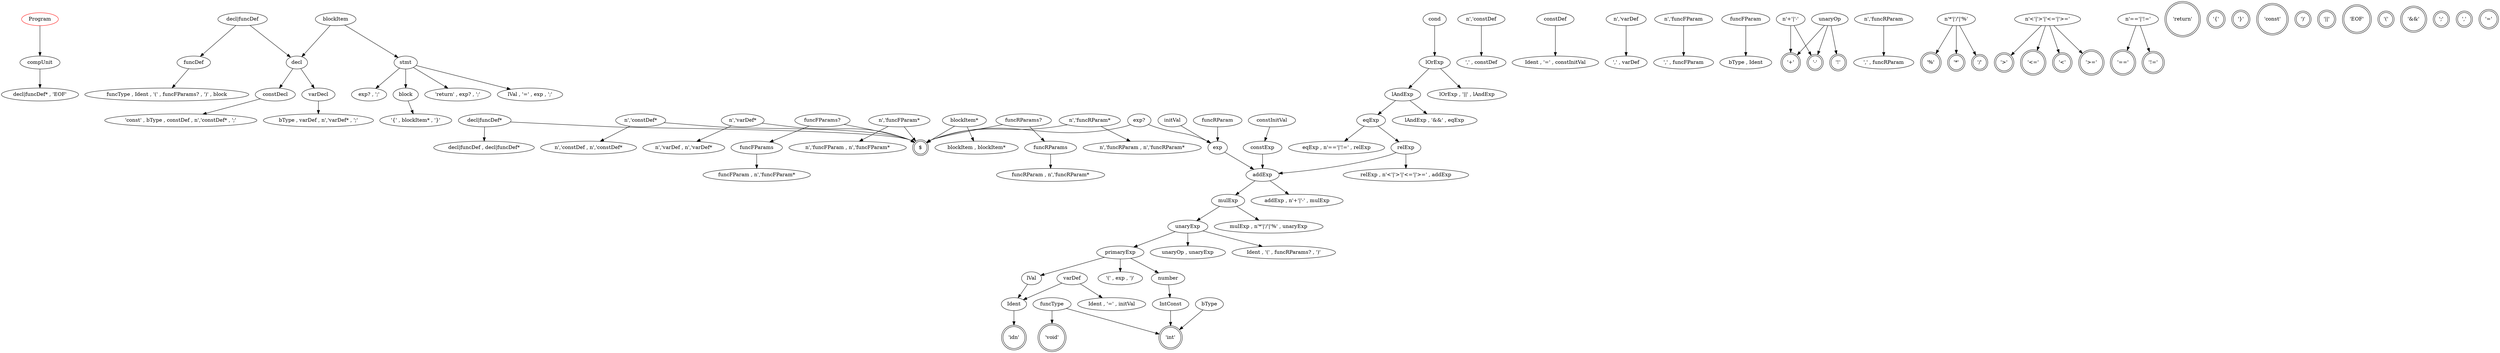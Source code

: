 // graph_grammar
digraph {
	Program -> compUnit
	"decl|funcDef" -> decl
	"decl|funcDef" -> funcDef
	"decl|funcDef*" -> "decl|funcDef , decl|funcDef*"
	"decl|funcDef*" -> "$"
	compUnit -> "decl|funcDef* , 'EOF'"
	decl -> varDecl
	decl -> constDecl
	"n','constDef" -> "',' , constDef"
	"n','constDef*" -> "n','constDef , n','constDef*"
	"n','constDef*" -> "$"
	constDecl -> "'const' , bType , constDef , n','constDef* , ';'"
	bType -> "'int'"
	constDef -> "Ident , '=' , constInitVal"
	constInitVal -> constExp
	"n','varDef" -> "',' , varDef"
	"n','varDef*" -> "n','varDef , n','varDef*"
	"n','varDef*" -> "$"
	varDecl -> "bType , varDef , n','varDef* , ';'"
	varDef -> Ident
	varDef -> "Ident , '=' , initVal"
	initVal -> exp
	"funcFParams?" -> funcFParams
	"funcFParams?" -> "$"
	funcDef -> "funcType , Ident , '(' , funcFParams? , ')' , block"
	funcType -> "'void'"
	funcType -> "'int'"
	"n','funcFParam" -> "',' , funcFParam"
	"n','funcFParam*" -> "n','funcFParam , n','funcFParam*"
	"n','funcFParam*" -> "$"
	funcFParams -> "funcFParam , n','funcFParam*"
	funcFParam -> "bType , Ident"
	blockItem -> decl
	blockItem -> stmt
	"blockItem*" -> "blockItem , blockItem*"
	"blockItem*" -> "$"
	block -> "'{' , blockItem* , '}'"
	"exp?" -> exp
	"exp?" -> "$"
	stmt -> "'return' , exp? , ';'"
	stmt -> "lVal , '=' , exp , ';'"
	stmt -> block
	stmt -> "exp? , ';'"
	exp -> addExp
	cond -> lOrExp
	lVal -> Ident
	primaryExp -> "'(' , exp , ')'"
	primaryExp -> number
	primaryExp -> lVal
	number -> IntConst
	"funcRParams?" -> funcRParams
	"funcRParams?" -> "$"
	unaryExp -> "unaryOp , unaryExp"
	unaryExp -> primaryExp
	unaryExp -> "Ident , '(' , funcRParams? , ')'"
	unaryOp -> "'-'"
	unaryOp -> "'+'"
	unaryOp -> "'!'"
	"n','funcRParam" -> "',' , funcRParam"
	"n','funcRParam*" -> "n','funcRParam , n','funcRParam*"
	"n','funcRParam*" -> "$"
	funcRParams -> "funcRParam , n','funcRParam*"
	funcRParam -> exp
	"n'*'|'/'|'%'" -> "'%'"
	"n'*'|'/'|'%'" -> "'*'"
	"n'*'|'/'|'%'" -> "'/'"
	mulExp -> "mulExp , n'*'|'/'|'%' , unaryExp"
	mulExp -> unaryExp
	"n'+'|'-'" -> "'-'"
	"n'+'|'-'" -> "'+'"
	addExp -> "addExp , n'+'|'-' , mulExp"
	addExp -> mulExp
	"n'<'|'>'|'<='|'>='" -> "'>'"
	"n'<'|'>'|'<='|'>='" -> "'<='"
	"n'<'|'>'|'<='|'>='" -> "'<'"
	"n'<'|'>'|'<='|'>='" -> "'>='"
	relExp -> "relExp , n'<'|'>'|'<='|'>=' , addExp"
	relExp -> addExp
	"n'=='|'!='" -> "'=='"
	"n'=='|'!='" -> "'!='"
	eqExp -> relExp
	eqExp -> "eqExp , n'=='|'!=' , relExp"
	lAndExp -> "lAndExp , '&&' , eqExp"
	lAndExp -> eqExp
	lOrExp -> lAndExp
	lOrExp -> "lOrExp , '||' , lAndExp"
	constExp -> addExp
	IntConst -> "'int'"
	Ident -> "'idn'"
	Program [color=red]
	"'!'" [shape=doublecircle]
	"'>'" [shape=doublecircle]
	"'%'" [shape=doublecircle]
	"'return'" [shape=doublecircle]
	"'<'" [shape=doublecircle]
	"'{'" [shape=doublecircle]
	"'=='" [shape=doublecircle]
	"'}'" [shape=doublecircle]
	"$" [shape=doublecircle]
	"'void'" [shape=doublecircle]
	"'const'" [shape=doublecircle]
	"'>='" [shape=doublecircle]
	"'-'" [shape=doublecircle]
	"')'" [shape=doublecircle]
	"'/'" [shape=doublecircle]
	"'||'" [shape=doublecircle]
	"'EOF'" [shape=doublecircle]
	"'('" [shape=doublecircle]
	"'+'" [shape=doublecircle]
	"'idn'" [shape=doublecircle]
	"'&&'" [shape=doublecircle]
	"'!='" [shape=doublecircle]
	"'*'" [shape=doublecircle]
	"'int'" [shape=doublecircle]
	"'<='" [shape=doublecircle]
	"';'" [shape=doublecircle]
	"','" [shape=doublecircle]
	"'='" [shape=doublecircle]
}
